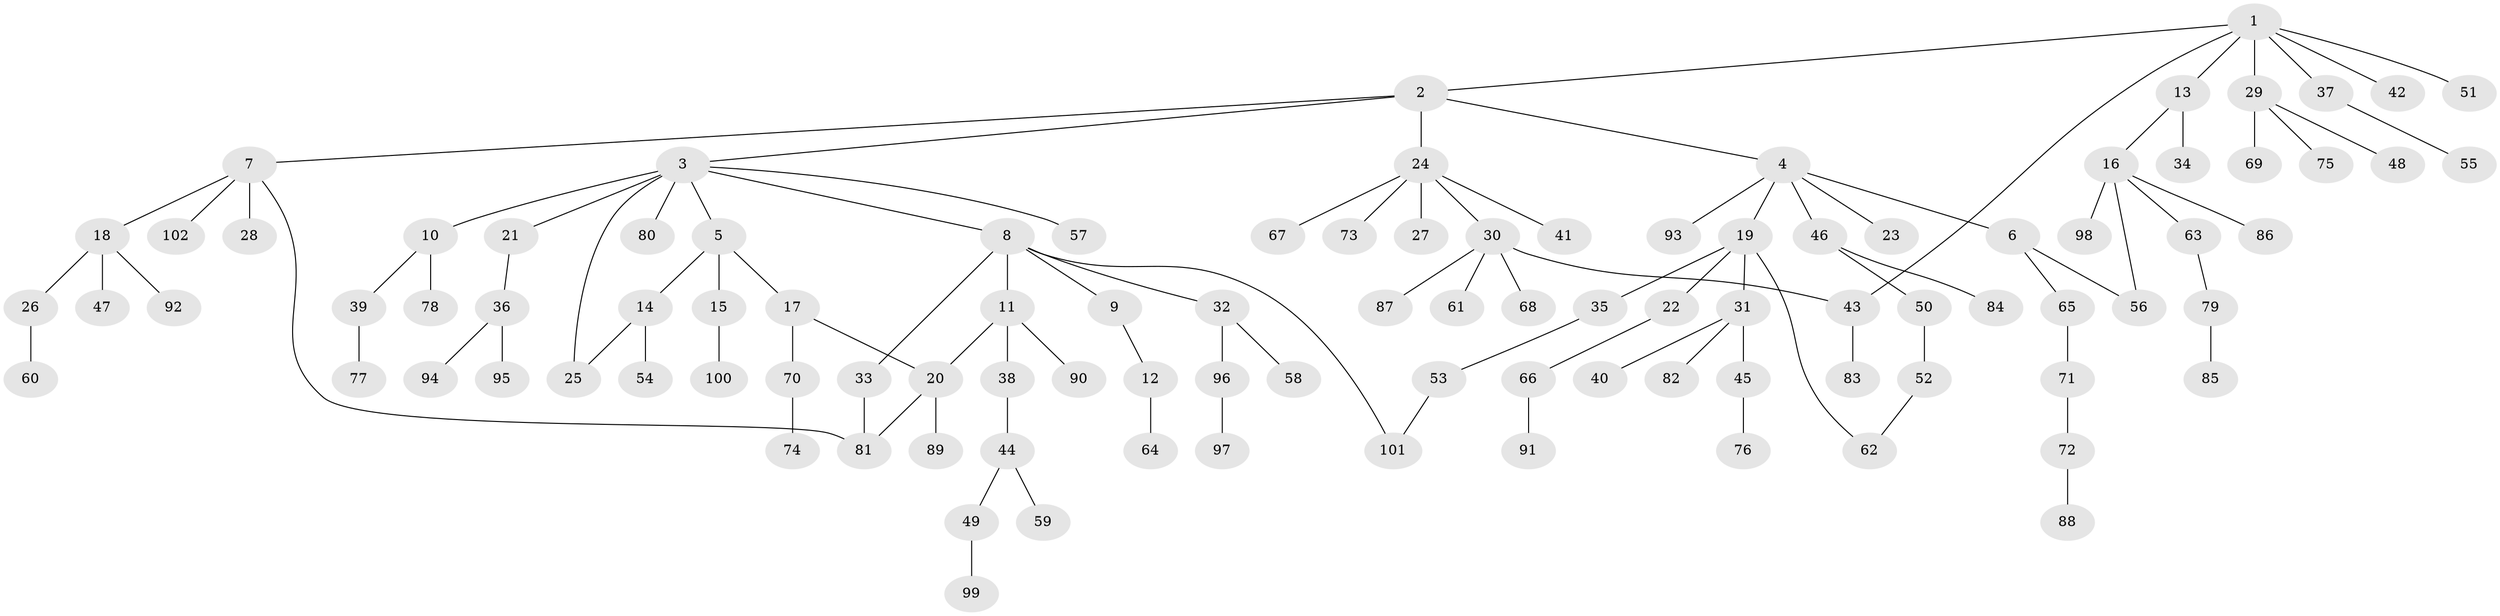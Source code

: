 // Generated by graph-tools (version 1.1) at 2025/10/02/27/25 16:10:51]
// undirected, 102 vertices, 109 edges
graph export_dot {
graph [start="1"]
  node [color=gray90,style=filled];
  1;
  2;
  3;
  4;
  5;
  6;
  7;
  8;
  9;
  10;
  11;
  12;
  13;
  14;
  15;
  16;
  17;
  18;
  19;
  20;
  21;
  22;
  23;
  24;
  25;
  26;
  27;
  28;
  29;
  30;
  31;
  32;
  33;
  34;
  35;
  36;
  37;
  38;
  39;
  40;
  41;
  42;
  43;
  44;
  45;
  46;
  47;
  48;
  49;
  50;
  51;
  52;
  53;
  54;
  55;
  56;
  57;
  58;
  59;
  60;
  61;
  62;
  63;
  64;
  65;
  66;
  67;
  68;
  69;
  70;
  71;
  72;
  73;
  74;
  75;
  76;
  77;
  78;
  79;
  80;
  81;
  82;
  83;
  84;
  85;
  86;
  87;
  88;
  89;
  90;
  91;
  92;
  93;
  94;
  95;
  96;
  97;
  98;
  99;
  100;
  101;
  102;
  1 -- 2;
  1 -- 13;
  1 -- 29;
  1 -- 37;
  1 -- 42;
  1 -- 51;
  1 -- 43;
  2 -- 3;
  2 -- 4;
  2 -- 7;
  2 -- 24;
  3 -- 5;
  3 -- 8;
  3 -- 10;
  3 -- 21;
  3 -- 57;
  3 -- 80;
  3 -- 25;
  4 -- 6;
  4 -- 19;
  4 -- 23;
  4 -- 46;
  4 -- 93;
  5 -- 14;
  5 -- 15;
  5 -- 17;
  6 -- 56;
  6 -- 65;
  7 -- 18;
  7 -- 28;
  7 -- 102;
  7 -- 81;
  8 -- 9;
  8 -- 11;
  8 -- 32;
  8 -- 33;
  8 -- 101;
  9 -- 12;
  10 -- 39;
  10 -- 78;
  11 -- 38;
  11 -- 90;
  11 -- 20;
  12 -- 64;
  13 -- 16;
  13 -- 34;
  14 -- 25;
  14 -- 54;
  15 -- 100;
  16 -- 63;
  16 -- 86;
  16 -- 98;
  16 -- 56;
  17 -- 20;
  17 -- 70;
  18 -- 26;
  18 -- 47;
  18 -- 92;
  19 -- 22;
  19 -- 31;
  19 -- 35;
  19 -- 62;
  20 -- 81;
  20 -- 89;
  21 -- 36;
  22 -- 66;
  24 -- 27;
  24 -- 30;
  24 -- 41;
  24 -- 67;
  24 -- 73;
  26 -- 60;
  29 -- 48;
  29 -- 69;
  29 -- 75;
  30 -- 43;
  30 -- 61;
  30 -- 68;
  30 -- 87;
  31 -- 40;
  31 -- 45;
  31 -- 82;
  32 -- 58;
  32 -- 96;
  33 -- 81;
  35 -- 53;
  36 -- 94;
  36 -- 95;
  37 -- 55;
  38 -- 44;
  39 -- 77;
  43 -- 83;
  44 -- 49;
  44 -- 59;
  45 -- 76;
  46 -- 50;
  46 -- 84;
  49 -- 99;
  50 -- 52;
  52 -- 62;
  53 -- 101;
  63 -- 79;
  65 -- 71;
  66 -- 91;
  70 -- 74;
  71 -- 72;
  72 -- 88;
  79 -- 85;
  96 -- 97;
}
